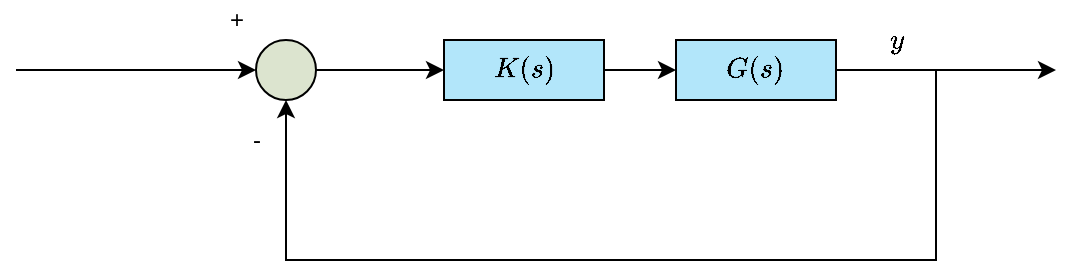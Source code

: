 <mxfile version="15.4.0" type="device"><diagram id="DuzxNrjgnQlScmqyQxGY" name="Page-1"><mxGraphModel dx="585" dy="338" grid="1" gridSize="10" guides="1" tooltips="1" connect="1" arrows="1" fold="1" page="1" pageScale="1" pageWidth="827" pageHeight="1169" math="1" shadow="0"><root><mxCell id="0"/><mxCell id="1" parent="0"/><mxCell id="CI-UeXp2iZVfRWjxCQu4-26" style="edgeStyle=orthogonalEdgeStyle;rounded=0;orthogonalLoop=1;jettySize=auto;html=1;exitX=1;exitY=0.5;exitDx=0;exitDy=0;fontColor=#DCE4CF;startArrow=none;startFill=0;endArrow=classic;endFill=1;" parent="1" source="CI-UeXp2iZVfRWjxCQu4-1" edge="1"><mxGeometry relative="1" as="geometry"><mxPoint x="640" y="255" as="targetPoint"/></mxGeometry></mxCell><mxCell id="CI-UeXp2iZVfRWjxCQu4-1" value="$$G(s)$$" style="rounded=0;whiteSpace=wrap;html=1;fillColor=#B2E6FA;" parent="1" vertex="1"><mxGeometry x="450" y="240" width="80" height="30" as="geometry"/></mxCell><mxCell id="UgOsDaxJKVYJ2eVMDdqr-1" style="edgeStyle=orthogonalEdgeStyle;rounded=0;orthogonalLoop=1;jettySize=auto;html=1;exitX=1;exitY=0.5;exitDx=0;exitDy=0;entryX=0;entryY=0.5;entryDx=0;entryDy=0;fontColor=#DCE4CF;startArrow=none;startFill=0;endArrow=classic;endFill=1;" parent="1" source="CI-UeXp2iZVfRWjxCQu4-2" target="CI-UeXp2iZVfRWjxCQu4-1" edge="1"><mxGeometry relative="1" as="geometry"/></mxCell><mxCell id="CI-UeXp2iZVfRWjxCQu4-2" value="$$K(s)$$" style="rounded=0;whiteSpace=wrap;html=1;fillColor=#B2E6FA;" parent="1" vertex="1"><mxGeometry x="334" y="240" width="80" height="30" as="geometry"/></mxCell><mxCell id="CI-UeXp2iZVfRWjxCQu4-27" style="edgeStyle=orthogonalEdgeStyle;rounded=0;orthogonalLoop=1;jettySize=auto;html=1;exitX=0.5;exitY=1;exitDx=0;exitDy=0;fontColor=#DCE4CF;startArrow=classic;startFill=1;endArrow=none;endFill=0;" parent="1" source="CI-UeXp2iZVfRWjxCQu4-25" edge="1"><mxGeometry relative="1" as="geometry"><mxPoint x="582" y="255" as="targetPoint"/><Array as="points"><mxPoint x="255" y="350"/><mxPoint x="580" y="350"/></Array></mxGeometry></mxCell><mxCell id="UgOsDaxJKVYJ2eVMDdqr-2" style="edgeStyle=orthogonalEdgeStyle;rounded=0;orthogonalLoop=1;jettySize=auto;html=1;exitX=1;exitY=0.5;exitDx=0;exitDy=0;entryX=0;entryY=0.5;entryDx=0;entryDy=0;fontColor=#DCE4CF;startArrow=none;startFill=0;endArrow=classic;endFill=1;" parent="1" source="CI-UeXp2iZVfRWjxCQu4-25" target="CI-UeXp2iZVfRWjxCQu4-2" edge="1"><mxGeometry relative="1" as="geometry"/></mxCell><mxCell id="UgOsDaxJKVYJ2eVMDdqr-3" style="edgeStyle=orthogonalEdgeStyle;rounded=0;orthogonalLoop=1;jettySize=auto;html=1;exitX=0;exitY=0.5;exitDx=0;exitDy=0;fontColor=#DCE4CF;startArrow=classic;startFill=1;endArrow=none;endFill=0;" parent="1" source="CI-UeXp2iZVfRWjxCQu4-25" edge="1"><mxGeometry relative="1" as="geometry"><mxPoint x="120" y="255" as="targetPoint"/></mxGeometry></mxCell><mxCell id="CI-UeXp2iZVfRWjxCQu4-25" value="" style="ellipse;whiteSpace=wrap;html=1;aspect=fixed;fillColor=#DCE4CF;strokeColor=#000000;" parent="1" vertex="1"><mxGeometry x="240" y="240" width="30" height="30" as="geometry"/></mxCell><mxCell id="iu-brTcUcZBmyg0HTWj7-1" value="$$y$$" style="text;html=1;align=center;verticalAlign=middle;resizable=0;points=[];autosize=1;strokeColor=none;fillColor=none;" vertex="1" parent="1"><mxGeometry x="535" y="230" width="50" height="20" as="geometry"/></mxCell><mxCell id="iu-brTcUcZBmyg0HTWj7-2" value="-" style="text;html=1;align=center;verticalAlign=middle;resizable=0;points=[];autosize=1;strokeColor=none;fillColor=none;" vertex="1" parent="1"><mxGeometry x="230" y="280" width="20" height="20" as="geometry"/></mxCell><mxCell id="iu-brTcUcZBmyg0HTWj7-3" value="+" style="text;html=1;align=center;verticalAlign=middle;resizable=0;points=[];autosize=1;strokeColor=none;fillColor=none;" vertex="1" parent="1"><mxGeometry x="220" y="220" width="20" height="20" as="geometry"/></mxCell></root></mxGraphModel></diagram></mxfile>
